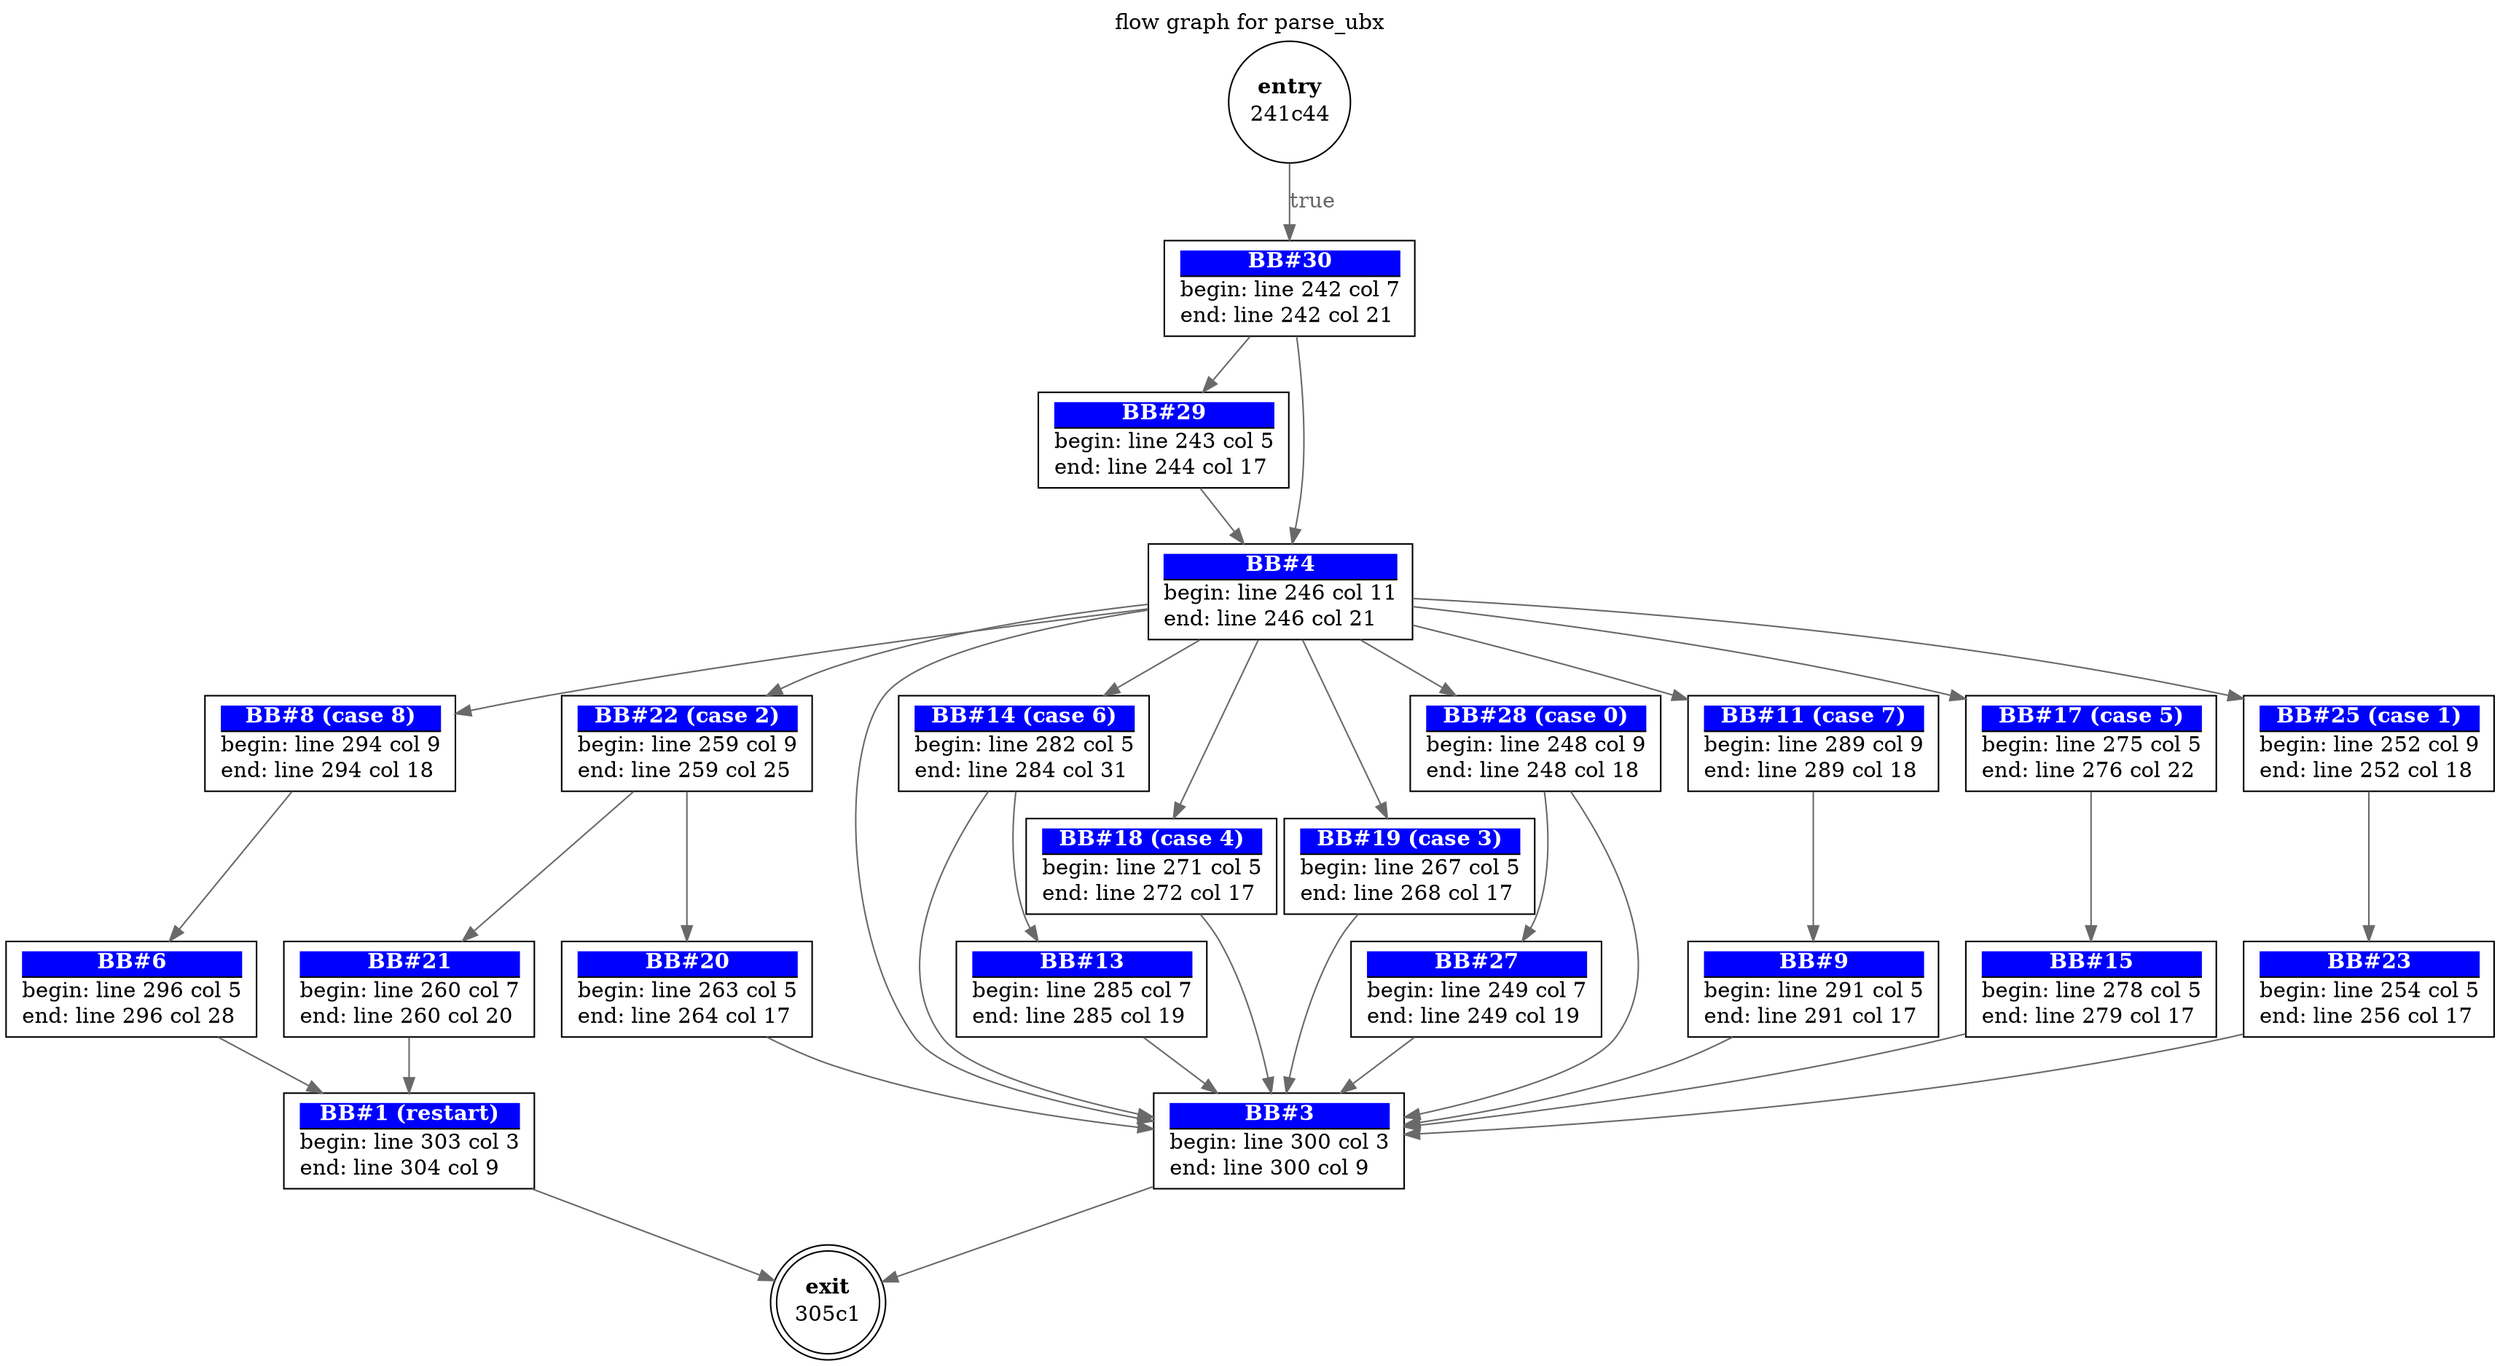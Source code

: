 digraph parseubx{ 
  label="flow graph for parse_ubx"
  labelloc="t"
  0 [label=<<TABLE border="0" cellborder="0" cellpadding="0"><TR><TD border="0" bgcolor="#ffffff" sides="b"><FONT color="#000000"><B>exit</B></FONT></TD></TR><TR><TD>305c1</TD></TR></TABLE>>, shape=doublecircle, margin=0]
  1 [label=<<TABLE border="0" cellborder="0" cellpadding="0"><TR><TD border="1" bgcolor="#0000ff" sides="b"><FONT color="#ffffff"><B>BB#1 (restart)</B></FONT></TD></TR><TR><TD align="left">begin: line 303 col 3</TD></TR><TR><TD align="left">end: line 304 col 9</TD></TR></TABLE>>, shape=box]
  1->0[label="" fontcolor=dimgray color=dimgray]
  3 [label=<<TABLE border="0" cellborder="0" cellpadding="0"><TR><TD border="1" bgcolor="#0000ff" sides="b"><FONT color="#ffffff"><B>BB#3</B></FONT></TD></TR><TR><TD align="left">begin: line 300 col 3</TD></TR><TR><TD align="left">end: line 300 col 9</TD></TR></TABLE>>, shape=box]
  3->0[label="" fontcolor=dimgray color=dimgray]
  4 [label=<<TABLE border="0" cellborder="0" cellpadding="0"><TR><TD border="1" bgcolor="#0000ff" sides="b"><FONT color="#ffffff"><B>BB#4</B></FONT></TD></TR><TR><TD align="left">begin: line 246 col 11</TD></TR><TR><TD align="left">end: line 246 col 21</TD></TR></TABLE>>, shape=box]
  4->8[label="" fontcolor=dimgray color=dimgray]
  4->11[label="" fontcolor=dimgray color=dimgray]
  4->14[label="" fontcolor=dimgray color=dimgray]
  4->17[label="" fontcolor=dimgray color=dimgray]
  4->18[label="" fontcolor=dimgray color=dimgray]
  4->19[label="" fontcolor=dimgray color=dimgray]
  4->22[label="" fontcolor=dimgray color=dimgray]
  4->25[label="" fontcolor=dimgray color=dimgray]
  4->28[label="" fontcolor=dimgray color=dimgray]
  4->3[label="" fontcolor=dimgray color=dimgray]
  6 [label=<<TABLE border="0" cellborder="0" cellpadding="0"><TR><TD border="1" bgcolor="#0000ff" sides="b"><FONT color="#ffffff"><B>BB#6</B></FONT></TD></TR><TR><TD align="left">begin: line 296 col 5</TD></TR><TR><TD align="left">end: line 296 col 28</TD></TR></TABLE>>, shape=box]
  6->1[label="" fontcolor=dimgray color=dimgray]
  8 [label=<<TABLE border="0" cellborder="0" cellpadding="0"><TR><TD border="1" bgcolor="#0000ff" sides="b"><FONT color="#ffffff"><B>BB#8 (case 8)</B></FONT></TD></TR><TR><TD align="left">begin: line 294 col 9</TD></TR><TR><TD align="left">end: line 294 col 18</TD></TR></TABLE>>, shape=box]
  8->6[label="" fontcolor=dimgray color=dimgray]
  9 [label=<<TABLE border="0" cellborder="0" cellpadding="0"><TR><TD border="1" bgcolor="#0000ff" sides="b"><FONT color="#ffffff"><B>BB#9</B></FONT></TD></TR><TR><TD align="left">begin: line 291 col 5</TD></TR><TR><TD align="left">end: line 291 col 17</TD></TR></TABLE>>, shape=box]
  9->3[label="" fontcolor=dimgray color=dimgray]
  11 [label=<<TABLE border="0" cellborder="0" cellpadding="0"><TR><TD border="1" bgcolor="#0000ff" sides="b"><FONT color="#ffffff"><B>BB#11 (case 7)</B></FONT></TD></TR><TR><TD align="left">begin: line 289 col 9</TD></TR><TR><TD align="left">end: line 289 col 18</TD></TR></TABLE>>, shape=box]
  11->9[label="" fontcolor=dimgray color=dimgray]
  13 [label=<<TABLE border="0" cellborder="0" cellpadding="0"><TR><TD border="1" bgcolor="#0000ff" sides="b"><FONT color="#ffffff"><B>BB#13</B></FONT></TD></TR><TR><TD align="left">begin: line 285 col 7</TD></TR><TR><TD align="left">end: line 285 col 19</TD></TR></TABLE>>, shape=box]
  13->3[label="" fontcolor=dimgray color=dimgray]
  14 [label=<<TABLE border="0" cellborder="0" cellpadding="0"><TR><TD border="1" bgcolor="#0000ff" sides="b"><FONT color="#ffffff"><B>BB#14 (case 6)</B></FONT></TD></TR><TR><TD align="left">begin: line 282 col 5</TD></TR><TR><TD align="left">end: line 284 col 31</TD></TR></TABLE>>, shape=box]
  14->13[label="" fontcolor=dimgray color=dimgray]
  14->3[label="" fontcolor=dimgray color=dimgray]
  15 [label=<<TABLE border="0" cellborder="0" cellpadding="0"><TR><TD border="1" bgcolor="#0000ff" sides="b"><FONT color="#ffffff"><B>BB#15</B></FONT></TD></TR><TR><TD align="left">begin: line 278 col 5</TD></TR><TR><TD align="left">end: line 279 col 17</TD></TR></TABLE>>, shape=box]
  15->3[label="" fontcolor=dimgray color=dimgray]
  17 [label=<<TABLE border="0" cellborder="0" cellpadding="0"><TR><TD border="1" bgcolor="#0000ff" sides="b"><FONT color="#ffffff"><B>BB#17 (case 5)</B></FONT></TD></TR><TR><TD align="left">begin: line 275 col 5</TD></TR><TR><TD align="left">end: line 276 col 22</TD></TR></TABLE>>, shape=box]
  17->15[label="" fontcolor=dimgray color=dimgray]
  18 [label=<<TABLE border="0" cellborder="0" cellpadding="0"><TR><TD border="1" bgcolor="#0000ff" sides="b"><FONT color="#ffffff"><B>BB#18 (case 4)</B></FONT></TD></TR><TR><TD align="left">begin: line 271 col 5</TD></TR><TR><TD align="left">end: line 272 col 17</TD></TR></TABLE>>, shape=box]
  18->3[label="" fontcolor=dimgray color=dimgray]
  19 [label=<<TABLE border="0" cellborder="0" cellpadding="0"><TR><TD border="1" bgcolor="#0000ff" sides="b"><FONT color="#ffffff"><B>BB#19 (case 3)</B></FONT></TD></TR><TR><TD align="left">begin: line 267 col 5</TD></TR><TR><TD align="left">end: line 268 col 17</TD></TR></TABLE>>, shape=box]
  19->3[label="" fontcolor=dimgray color=dimgray]
  20 [label=<<TABLE border="0" cellborder="0" cellpadding="0"><TR><TD border="1" bgcolor="#0000ff" sides="b"><FONT color="#ffffff"><B>BB#20</B></FONT></TD></TR><TR><TD align="left">begin: line 263 col 5</TD></TR><TR><TD align="left">end: line 264 col 17</TD></TR></TABLE>>, shape=box]
  20->3[label="" fontcolor=dimgray color=dimgray]
  21 [label=<<TABLE border="0" cellborder="0" cellpadding="0"><TR><TD border="1" bgcolor="#0000ff" sides="b"><FONT color="#ffffff"><B>BB#21</B></FONT></TD></TR><TR><TD align="left">begin: line 260 col 7</TD></TR><TR><TD align="left">end: line 260 col 20</TD></TR></TABLE>>, shape=box]
  21->1[label="" fontcolor=dimgray color=dimgray]
  22 [label=<<TABLE border="0" cellborder="0" cellpadding="0"><TR><TD border="1" bgcolor="#0000ff" sides="b"><FONT color="#ffffff"><B>BB#22 (case 2)</B></FONT></TD></TR><TR><TD align="left">begin: line 259 col 9</TD></TR><TR><TD align="left">end: line 259 col 25</TD></TR></TABLE>>, shape=box]
  22->21[label="" fontcolor=dimgray color=dimgray]
  22->20[label="" fontcolor=dimgray color=dimgray]
  23 [label=<<TABLE border="0" cellborder="0" cellpadding="0"><TR><TD border="1" bgcolor="#0000ff" sides="b"><FONT color="#ffffff"><B>BB#23</B></FONT></TD></TR><TR><TD align="left">begin: line 254 col 5</TD></TR><TR><TD align="left">end: line 256 col 17</TD></TR></TABLE>>, shape=box]
  23->3[label="" fontcolor=dimgray color=dimgray]
  25 [label=<<TABLE border="0" cellborder="0" cellpadding="0"><TR><TD border="1" bgcolor="#0000ff" sides="b"><FONT color="#ffffff"><B>BB#25 (case 1)</B></FONT></TD></TR><TR><TD align="left">begin: line 252 col 9</TD></TR><TR><TD align="left">end: line 252 col 18</TD></TR></TABLE>>, shape=box]
  25->23[label="" fontcolor=dimgray color=dimgray]
  27 [label=<<TABLE border="0" cellborder="0" cellpadding="0"><TR><TD border="1" bgcolor="#0000ff" sides="b"><FONT color="#ffffff"><B>BB#27</B></FONT></TD></TR><TR><TD align="left">begin: line 249 col 7</TD></TR><TR><TD align="left">end: line 249 col 19</TD></TR></TABLE>>, shape=box]
  27->3[label="" fontcolor=dimgray color=dimgray]
  28 [label=<<TABLE border="0" cellborder="0" cellpadding="0"><TR><TD border="1" bgcolor="#0000ff" sides="b"><FONT color="#ffffff"><B>BB#28 (case 0)</B></FONT></TD></TR><TR><TD align="left">begin: line 248 col 9</TD></TR><TR><TD align="left">end: line 248 col 18</TD></TR></TABLE>>, shape=box]
  28->27[label="" fontcolor=dimgray color=dimgray]
  28->3[label="" fontcolor=dimgray color=dimgray]
  29 [label=<<TABLE border="0" cellborder="0" cellpadding="0"><TR><TD border="1" bgcolor="#0000ff" sides="b"><FONT color="#ffffff"><B>BB#29</B></FONT></TD></TR><TR><TD align="left">begin: line 243 col 5</TD></TR><TR><TD align="left">end: line 244 col 17</TD></TR></TABLE>>, shape=box]
  29->4[label="" fontcolor=dimgray color=dimgray]
  30 [label=<<TABLE border="0" cellborder="0" cellpadding="0"><TR><TD border="1" bgcolor="#0000ff" sides="b"><FONT color="#ffffff"><B>BB#30</B></FONT></TD></TR><TR><TD align="left">begin: line 242 col 7</TD></TR><TR><TD align="left">end: line 242 col 21</TD></TR></TABLE>>, shape=box]
  30->29[label="" fontcolor=dimgray color=dimgray]
  30->4[label="" fontcolor=dimgray color=dimgray]
  31 [label=<<TABLE border="0" cellborder="0" cellpadding="0"><TR><TD border="0" bgcolor="#ffffff" sides="b"><FONT color="#000000"><B>entry</B></FONT></TD></TR><TR><TD>241c44</TD></TR></TABLE>>, shape=circle, margin=0]
  31->30[label="true" fontcolor=dimgray color=dimgray]
}
